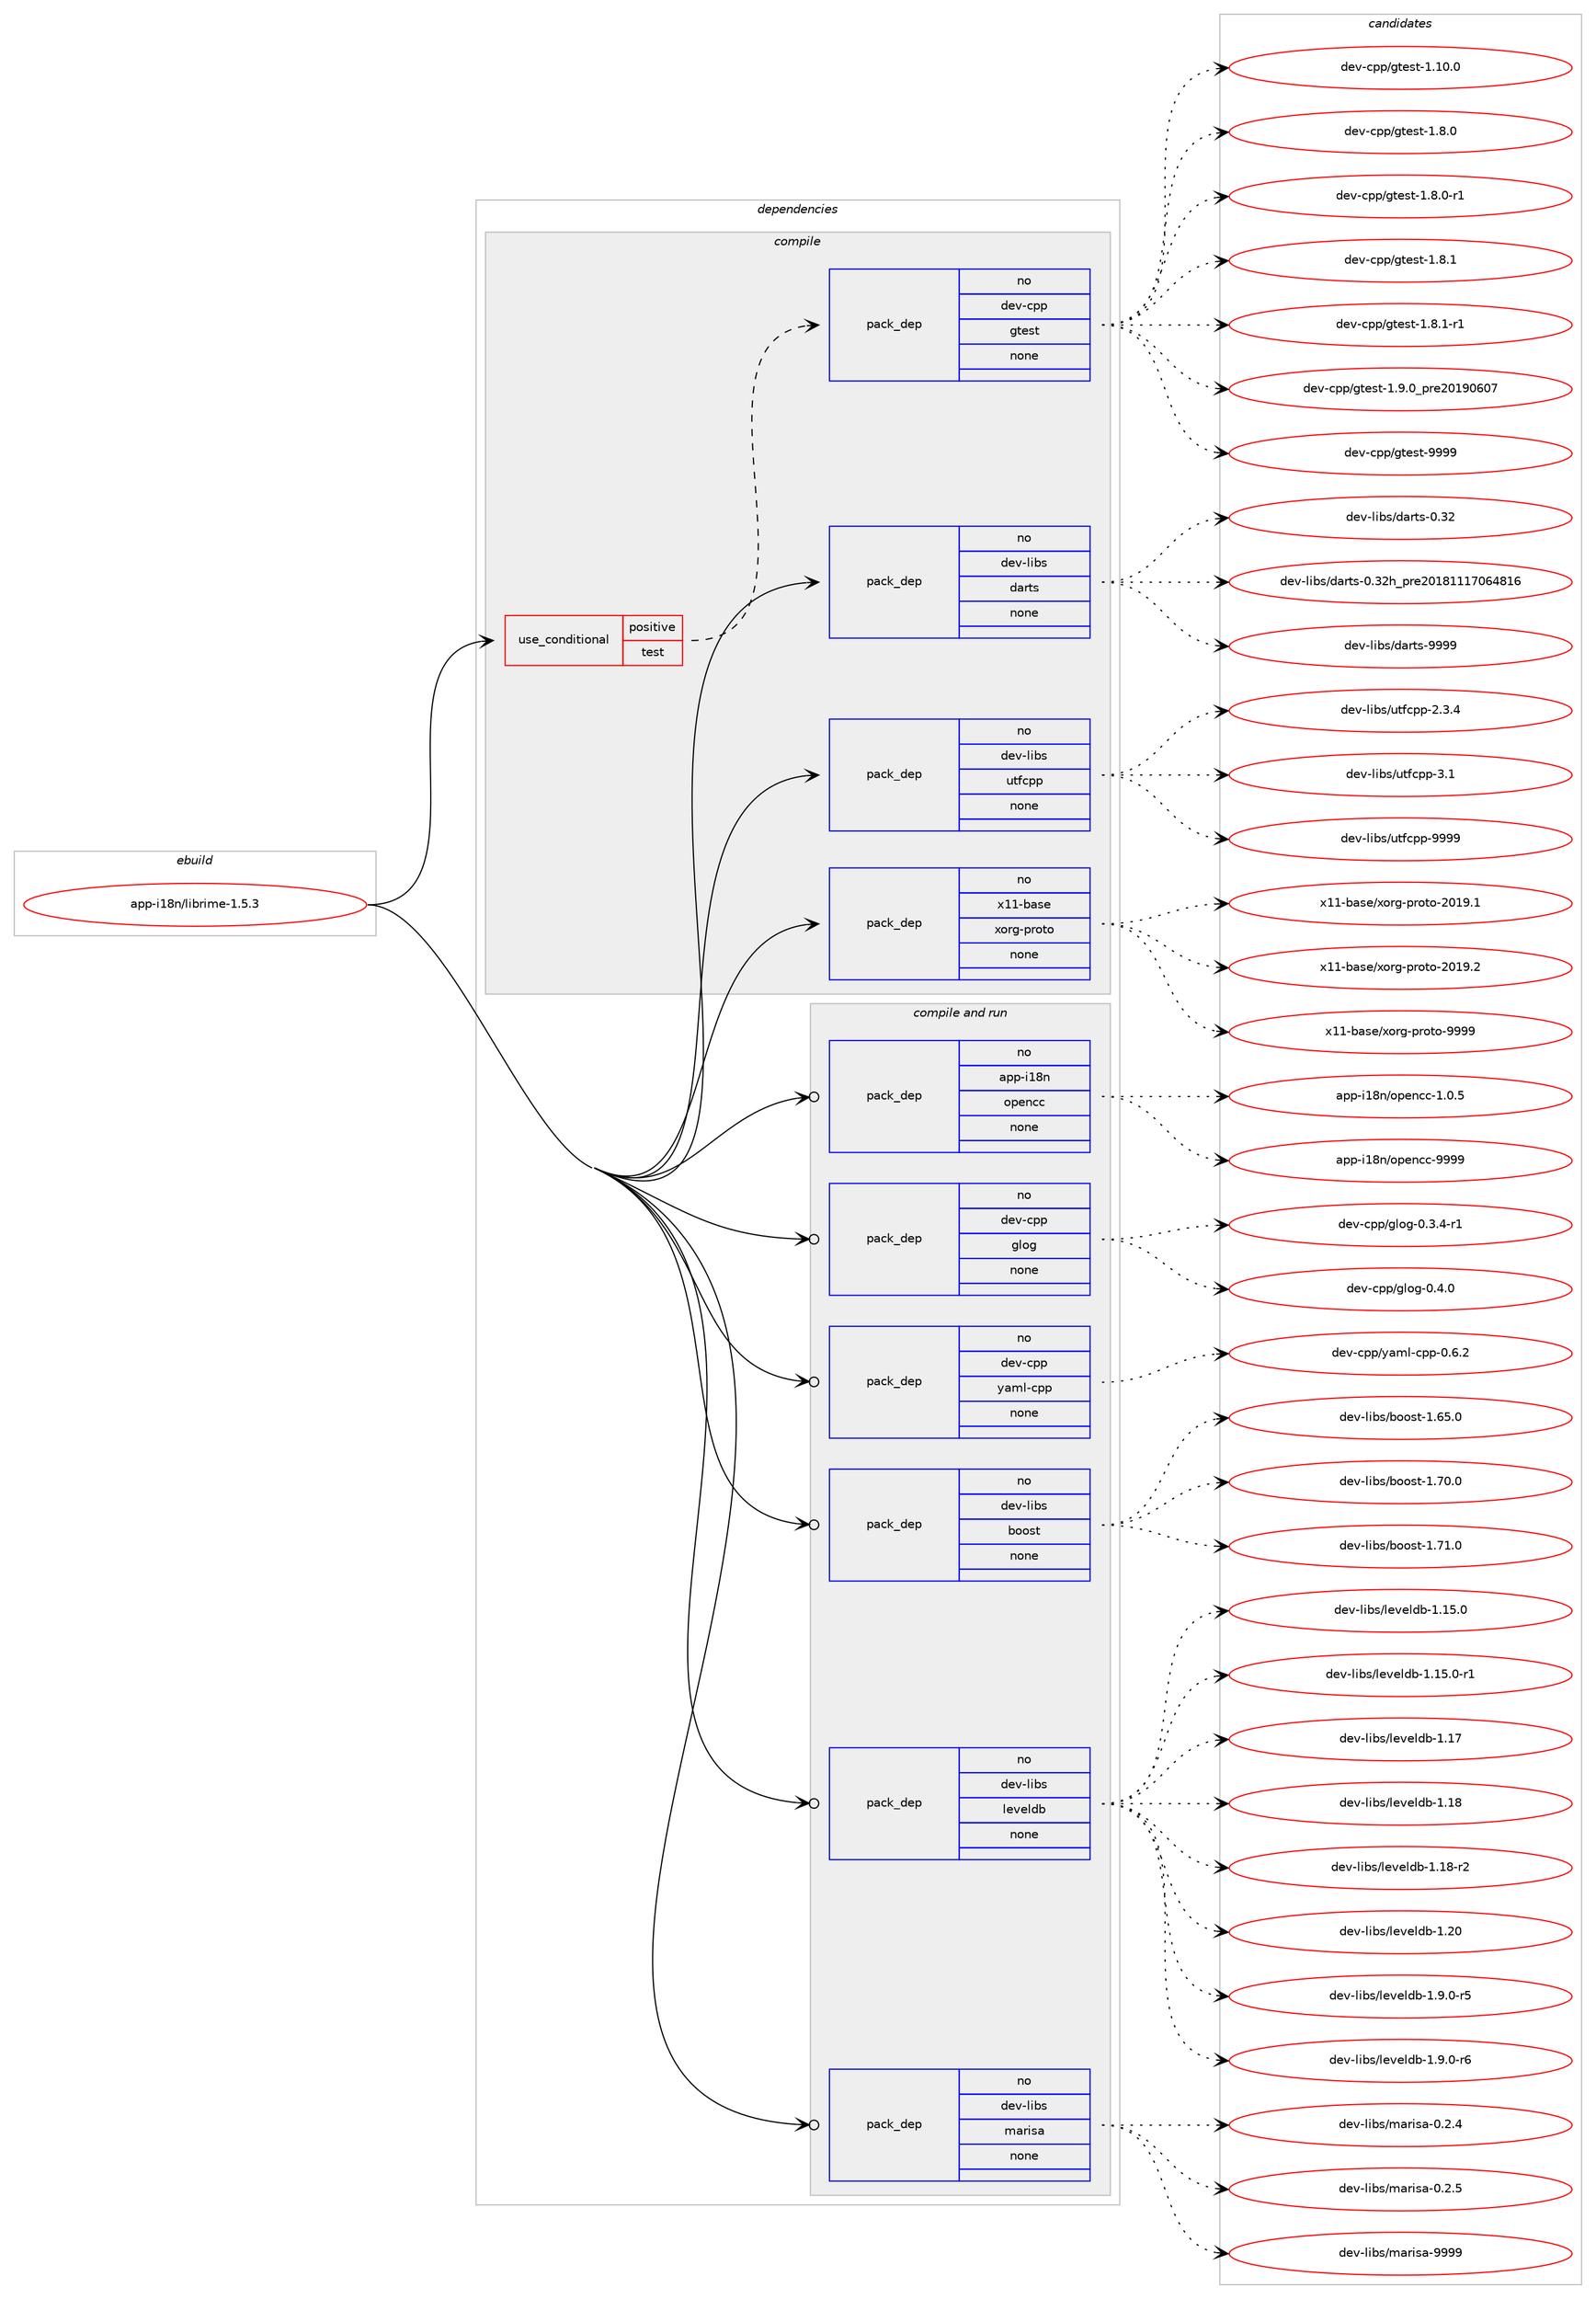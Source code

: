 digraph prolog {

# *************
# Graph options
# *************

newrank=true;
concentrate=true;
compound=true;
graph [rankdir=LR,fontname=Helvetica,fontsize=10,ranksep=1.5];#, ranksep=2.5, nodesep=0.2];
edge  [arrowhead=vee];
node  [fontname=Helvetica,fontsize=10];

# **********
# The ebuild
# **********

subgraph cluster_leftcol {
color=gray;
rank=same;
label=<<i>ebuild</i>>;
id [label="app-i18n/librime-1.5.3", color=red, width=4, href="../app-i18n/librime-1.5.3.svg"];
}

# ****************
# The dependencies
# ****************

subgraph cluster_midcol {
color=gray;
label=<<i>dependencies</i>>;
subgraph cluster_compile {
fillcolor="#eeeeee";
style=filled;
label=<<i>compile</i>>;
subgraph cond118399 {
dependency495343 [label=<<TABLE BORDER="0" CELLBORDER="1" CELLSPACING="0" CELLPADDING="4"><TR><TD ROWSPAN="3" CELLPADDING="10">use_conditional</TD></TR><TR><TD>positive</TD></TR><TR><TD>test</TD></TR></TABLE>>, shape=none, color=red];
subgraph pack368022 {
dependency495344 [label=<<TABLE BORDER="0" CELLBORDER="1" CELLSPACING="0" CELLPADDING="4" WIDTH="220"><TR><TD ROWSPAN="6" CELLPADDING="30">pack_dep</TD></TR><TR><TD WIDTH="110">no</TD></TR><TR><TD>dev-cpp</TD></TR><TR><TD>gtest</TD></TR><TR><TD>none</TD></TR><TR><TD></TD></TR></TABLE>>, shape=none, color=blue];
}
dependency495343:e -> dependency495344:w [weight=20,style="dashed",arrowhead="vee"];
}
id:e -> dependency495343:w [weight=20,style="solid",arrowhead="vee"];
subgraph pack368023 {
dependency495345 [label=<<TABLE BORDER="0" CELLBORDER="1" CELLSPACING="0" CELLPADDING="4" WIDTH="220"><TR><TD ROWSPAN="6" CELLPADDING="30">pack_dep</TD></TR><TR><TD WIDTH="110">no</TD></TR><TR><TD>dev-libs</TD></TR><TR><TD>darts</TD></TR><TR><TD>none</TD></TR><TR><TD></TD></TR></TABLE>>, shape=none, color=blue];
}
id:e -> dependency495345:w [weight=20,style="solid",arrowhead="vee"];
subgraph pack368024 {
dependency495346 [label=<<TABLE BORDER="0" CELLBORDER="1" CELLSPACING="0" CELLPADDING="4" WIDTH="220"><TR><TD ROWSPAN="6" CELLPADDING="30">pack_dep</TD></TR><TR><TD WIDTH="110">no</TD></TR><TR><TD>dev-libs</TD></TR><TR><TD>utfcpp</TD></TR><TR><TD>none</TD></TR><TR><TD></TD></TR></TABLE>>, shape=none, color=blue];
}
id:e -> dependency495346:w [weight=20,style="solid",arrowhead="vee"];
subgraph pack368025 {
dependency495347 [label=<<TABLE BORDER="0" CELLBORDER="1" CELLSPACING="0" CELLPADDING="4" WIDTH="220"><TR><TD ROWSPAN="6" CELLPADDING="30">pack_dep</TD></TR><TR><TD WIDTH="110">no</TD></TR><TR><TD>x11-base</TD></TR><TR><TD>xorg-proto</TD></TR><TR><TD>none</TD></TR><TR><TD></TD></TR></TABLE>>, shape=none, color=blue];
}
id:e -> dependency495347:w [weight=20,style="solid",arrowhead="vee"];
}
subgraph cluster_compileandrun {
fillcolor="#eeeeee";
style=filled;
label=<<i>compile and run</i>>;
subgraph pack368026 {
dependency495348 [label=<<TABLE BORDER="0" CELLBORDER="1" CELLSPACING="0" CELLPADDING="4" WIDTH="220"><TR><TD ROWSPAN="6" CELLPADDING="30">pack_dep</TD></TR><TR><TD WIDTH="110">no</TD></TR><TR><TD>app-i18n</TD></TR><TR><TD>opencc</TD></TR><TR><TD>none</TD></TR><TR><TD></TD></TR></TABLE>>, shape=none, color=blue];
}
id:e -> dependency495348:w [weight=20,style="solid",arrowhead="odotvee"];
subgraph pack368027 {
dependency495349 [label=<<TABLE BORDER="0" CELLBORDER="1" CELLSPACING="0" CELLPADDING="4" WIDTH="220"><TR><TD ROWSPAN="6" CELLPADDING="30">pack_dep</TD></TR><TR><TD WIDTH="110">no</TD></TR><TR><TD>dev-cpp</TD></TR><TR><TD>glog</TD></TR><TR><TD>none</TD></TR><TR><TD></TD></TR></TABLE>>, shape=none, color=blue];
}
id:e -> dependency495349:w [weight=20,style="solid",arrowhead="odotvee"];
subgraph pack368028 {
dependency495350 [label=<<TABLE BORDER="0" CELLBORDER="1" CELLSPACING="0" CELLPADDING="4" WIDTH="220"><TR><TD ROWSPAN="6" CELLPADDING="30">pack_dep</TD></TR><TR><TD WIDTH="110">no</TD></TR><TR><TD>dev-cpp</TD></TR><TR><TD>yaml-cpp</TD></TR><TR><TD>none</TD></TR><TR><TD></TD></TR></TABLE>>, shape=none, color=blue];
}
id:e -> dependency495350:w [weight=20,style="solid",arrowhead="odotvee"];
subgraph pack368029 {
dependency495351 [label=<<TABLE BORDER="0" CELLBORDER="1" CELLSPACING="0" CELLPADDING="4" WIDTH="220"><TR><TD ROWSPAN="6" CELLPADDING="30">pack_dep</TD></TR><TR><TD WIDTH="110">no</TD></TR><TR><TD>dev-libs</TD></TR><TR><TD>boost</TD></TR><TR><TD>none</TD></TR><TR><TD></TD></TR></TABLE>>, shape=none, color=blue];
}
id:e -> dependency495351:w [weight=20,style="solid",arrowhead="odotvee"];
subgraph pack368030 {
dependency495352 [label=<<TABLE BORDER="0" CELLBORDER="1" CELLSPACING="0" CELLPADDING="4" WIDTH="220"><TR><TD ROWSPAN="6" CELLPADDING="30">pack_dep</TD></TR><TR><TD WIDTH="110">no</TD></TR><TR><TD>dev-libs</TD></TR><TR><TD>leveldb</TD></TR><TR><TD>none</TD></TR><TR><TD></TD></TR></TABLE>>, shape=none, color=blue];
}
id:e -> dependency495352:w [weight=20,style="solid",arrowhead="odotvee"];
subgraph pack368031 {
dependency495353 [label=<<TABLE BORDER="0" CELLBORDER="1" CELLSPACING="0" CELLPADDING="4" WIDTH="220"><TR><TD ROWSPAN="6" CELLPADDING="30">pack_dep</TD></TR><TR><TD WIDTH="110">no</TD></TR><TR><TD>dev-libs</TD></TR><TR><TD>marisa</TD></TR><TR><TD>none</TD></TR><TR><TD></TD></TR></TABLE>>, shape=none, color=blue];
}
id:e -> dependency495353:w [weight=20,style="solid",arrowhead="odotvee"];
}
subgraph cluster_run {
fillcolor="#eeeeee";
style=filled;
label=<<i>run</i>>;
}
}

# **************
# The candidates
# **************

subgraph cluster_choices {
rank=same;
color=gray;
label=<<i>candidates</i>>;

subgraph choice368022 {
color=black;
nodesep=1;
choice10010111845991121124710311610111511645494649484648 [label="dev-cpp/gtest-1.10.0", color=red, width=4,href="../dev-cpp/gtest-1.10.0.svg"];
choice100101118459911211247103116101115116454946564648 [label="dev-cpp/gtest-1.8.0", color=red, width=4,href="../dev-cpp/gtest-1.8.0.svg"];
choice1001011184599112112471031161011151164549465646484511449 [label="dev-cpp/gtest-1.8.0-r1", color=red, width=4,href="../dev-cpp/gtest-1.8.0-r1.svg"];
choice100101118459911211247103116101115116454946564649 [label="dev-cpp/gtest-1.8.1", color=red, width=4,href="../dev-cpp/gtest-1.8.1.svg"];
choice1001011184599112112471031161011151164549465646494511449 [label="dev-cpp/gtest-1.8.1-r1", color=red, width=4,href="../dev-cpp/gtest-1.8.1-r1.svg"];
choice100101118459911211247103116101115116454946574648951121141015048495748544855 [label="dev-cpp/gtest-1.9.0_pre20190607", color=red, width=4,href="../dev-cpp/gtest-1.9.0_pre20190607.svg"];
choice1001011184599112112471031161011151164557575757 [label="dev-cpp/gtest-9999", color=red, width=4,href="../dev-cpp/gtest-9999.svg"];
dependency495344:e -> choice10010111845991121124710311610111511645494649484648:w [style=dotted,weight="100"];
dependency495344:e -> choice100101118459911211247103116101115116454946564648:w [style=dotted,weight="100"];
dependency495344:e -> choice1001011184599112112471031161011151164549465646484511449:w [style=dotted,weight="100"];
dependency495344:e -> choice100101118459911211247103116101115116454946564649:w [style=dotted,weight="100"];
dependency495344:e -> choice1001011184599112112471031161011151164549465646494511449:w [style=dotted,weight="100"];
dependency495344:e -> choice100101118459911211247103116101115116454946574648951121141015048495748544855:w [style=dotted,weight="100"];
dependency495344:e -> choice1001011184599112112471031161011151164557575757:w [style=dotted,weight="100"];
}
subgraph choice368023 {
color=black;
nodesep=1;
choice100101118451081059811547100971141161154548465150 [label="dev-libs/darts-0.32", color=red, width=4,href="../dev-libs/darts-0.32.svg"];
choice100101118451081059811547100971141161154548465150104951121141015048495649494955485452564954 [label="dev-libs/darts-0.32h_pre20181117064816", color=red, width=4,href="../dev-libs/darts-0.32h_pre20181117064816.svg"];
choice100101118451081059811547100971141161154557575757 [label="dev-libs/darts-9999", color=red, width=4,href="../dev-libs/darts-9999.svg"];
dependency495345:e -> choice100101118451081059811547100971141161154548465150:w [style=dotted,weight="100"];
dependency495345:e -> choice100101118451081059811547100971141161154548465150104951121141015048495649494955485452564954:w [style=dotted,weight="100"];
dependency495345:e -> choice100101118451081059811547100971141161154557575757:w [style=dotted,weight="100"];
}
subgraph choice368024 {
color=black;
nodesep=1;
choice10010111845108105981154711711610299112112455046514652 [label="dev-libs/utfcpp-2.3.4", color=red, width=4,href="../dev-libs/utfcpp-2.3.4.svg"];
choice1001011184510810598115471171161029911211245514649 [label="dev-libs/utfcpp-3.1", color=red, width=4,href="../dev-libs/utfcpp-3.1.svg"];
choice100101118451081059811547117116102991121124557575757 [label="dev-libs/utfcpp-9999", color=red, width=4,href="../dev-libs/utfcpp-9999.svg"];
dependency495346:e -> choice10010111845108105981154711711610299112112455046514652:w [style=dotted,weight="100"];
dependency495346:e -> choice1001011184510810598115471171161029911211245514649:w [style=dotted,weight="100"];
dependency495346:e -> choice100101118451081059811547117116102991121124557575757:w [style=dotted,weight="100"];
}
subgraph choice368025 {
color=black;
nodesep=1;
choice1204949459897115101471201111141034511211411111611145504849574649 [label="x11-base/xorg-proto-2019.1", color=red, width=4,href="../x11-base/xorg-proto-2019.1.svg"];
choice1204949459897115101471201111141034511211411111611145504849574650 [label="x11-base/xorg-proto-2019.2", color=red, width=4,href="../x11-base/xorg-proto-2019.2.svg"];
choice120494945989711510147120111114103451121141111161114557575757 [label="x11-base/xorg-proto-9999", color=red, width=4,href="../x11-base/xorg-proto-9999.svg"];
dependency495347:e -> choice1204949459897115101471201111141034511211411111611145504849574649:w [style=dotted,weight="100"];
dependency495347:e -> choice1204949459897115101471201111141034511211411111611145504849574650:w [style=dotted,weight="100"];
dependency495347:e -> choice120494945989711510147120111114103451121141111161114557575757:w [style=dotted,weight="100"];
}
subgraph choice368026 {
color=black;
nodesep=1;
choice97112112451054956110471111121011109999454946484653 [label="app-i18n/opencc-1.0.5", color=red, width=4,href="../app-i18n/opencc-1.0.5.svg"];
choice971121124510549561104711111210111099994557575757 [label="app-i18n/opencc-9999", color=red, width=4,href="../app-i18n/opencc-9999.svg"];
dependency495348:e -> choice97112112451054956110471111121011109999454946484653:w [style=dotted,weight="100"];
dependency495348:e -> choice971121124510549561104711111210111099994557575757:w [style=dotted,weight="100"];
}
subgraph choice368027 {
color=black;
nodesep=1;
choice1001011184599112112471031081111034548465146524511449 [label="dev-cpp/glog-0.3.4-r1", color=red, width=4,href="../dev-cpp/glog-0.3.4-r1.svg"];
choice100101118459911211247103108111103454846524648 [label="dev-cpp/glog-0.4.0", color=red, width=4,href="../dev-cpp/glog-0.4.0.svg"];
dependency495349:e -> choice1001011184599112112471031081111034548465146524511449:w [style=dotted,weight="100"];
dependency495349:e -> choice100101118459911211247103108111103454846524648:w [style=dotted,weight="100"];
}
subgraph choice368028 {
color=black;
nodesep=1;
choice100101118459911211247121971091084599112112454846544650 [label="dev-cpp/yaml-cpp-0.6.2", color=red, width=4,href="../dev-cpp/yaml-cpp-0.6.2.svg"];
dependency495350:e -> choice100101118459911211247121971091084599112112454846544650:w [style=dotted,weight="100"];
}
subgraph choice368029 {
color=black;
nodesep=1;
choice1001011184510810598115479811111111511645494654534648 [label="dev-libs/boost-1.65.0", color=red, width=4,href="../dev-libs/boost-1.65.0.svg"];
choice1001011184510810598115479811111111511645494655484648 [label="dev-libs/boost-1.70.0", color=red, width=4,href="../dev-libs/boost-1.70.0.svg"];
choice1001011184510810598115479811111111511645494655494648 [label="dev-libs/boost-1.71.0", color=red, width=4,href="../dev-libs/boost-1.71.0.svg"];
dependency495351:e -> choice1001011184510810598115479811111111511645494654534648:w [style=dotted,weight="100"];
dependency495351:e -> choice1001011184510810598115479811111111511645494655484648:w [style=dotted,weight="100"];
dependency495351:e -> choice1001011184510810598115479811111111511645494655494648:w [style=dotted,weight="100"];
}
subgraph choice368030 {
color=black;
nodesep=1;
choice1001011184510810598115471081011181011081009845494649534648 [label="dev-libs/leveldb-1.15.0", color=red, width=4,href="../dev-libs/leveldb-1.15.0.svg"];
choice10010111845108105981154710810111810110810098454946495346484511449 [label="dev-libs/leveldb-1.15.0-r1", color=red, width=4,href="../dev-libs/leveldb-1.15.0-r1.svg"];
choice100101118451081059811547108101118101108100984549464955 [label="dev-libs/leveldb-1.17", color=red, width=4,href="../dev-libs/leveldb-1.17.svg"];
choice100101118451081059811547108101118101108100984549464956 [label="dev-libs/leveldb-1.18", color=red, width=4,href="../dev-libs/leveldb-1.18.svg"];
choice1001011184510810598115471081011181011081009845494649564511450 [label="dev-libs/leveldb-1.18-r2", color=red, width=4,href="../dev-libs/leveldb-1.18-r2.svg"];
choice100101118451081059811547108101118101108100984549465048 [label="dev-libs/leveldb-1.20", color=red, width=4,href="../dev-libs/leveldb-1.20.svg"];
choice100101118451081059811547108101118101108100984549465746484511453 [label="dev-libs/leveldb-1.9.0-r5", color=red, width=4,href="../dev-libs/leveldb-1.9.0-r5.svg"];
choice100101118451081059811547108101118101108100984549465746484511454 [label="dev-libs/leveldb-1.9.0-r6", color=red, width=4,href="../dev-libs/leveldb-1.9.0-r6.svg"];
dependency495352:e -> choice1001011184510810598115471081011181011081009845494649534648:w [style=dotted,weight="100"];
dependency495352:e -> choice10010111845108105981154710810111810110810098454946495346484511449:w [style=dotted,weight="100"];
dependency495352:e -> choice100101118451081059811547108101118101108100984549464955:w [style=dotted,weight="100"];
dependency495352:e -> choice100101118451081059811547108101118101108100984549464956:w [style=dotted,weight="100"];
dependency495352:e -> choice1001011184510810598115471081011181011081009845494649564511450:w [style=dotted,weight="100"];
dependency495352:e -> choice100101118451081059811547108101118101108100984549465048:w [style=dotted,weight="100"];
dependency495352:e -> choice100101118451081059811547108101118101108100984549465746484511453:w [style=dotted,weight="100"];
dependency495352:e -> choice100101118451081059811547108101118101108100984549465746484511454:w [style=dotted,weight="100"];
}
subgraph choice368031 {
color=black;
nodesep=1;
choice1001011184510810598115471099711410511597454846504652 [label="dev-libs/marisa-0.2.4", color=red, width=4,href="../dev-libs/marisa-0.2.4.svg"];
choice1001011184510810598115471099711410511597454846504653 [label="dev-libs/marisa-0.2.5", color=red, width=4,href="../dev-libs/marisa-0.2.5.svg"];
choice10010111845108105981154710997114105115974557575757 [label="dev-libs/marisa-9999", color=red, width=4,href="../dev-libs/marisa-9999.svg"];
dependency495353:e -> choice1001011184510810598115471099711410511597454846504652:w [style=dotted,weight="100"];
dependency495353:e -> choice1001011184510810598115471099711410511597454846504653:w [style=dotted,weight="100"];
dependency495353:e -> choice10010111845108105981154710997114105115974557575757:w [style=dotted,weight="100"];
}
}

}

